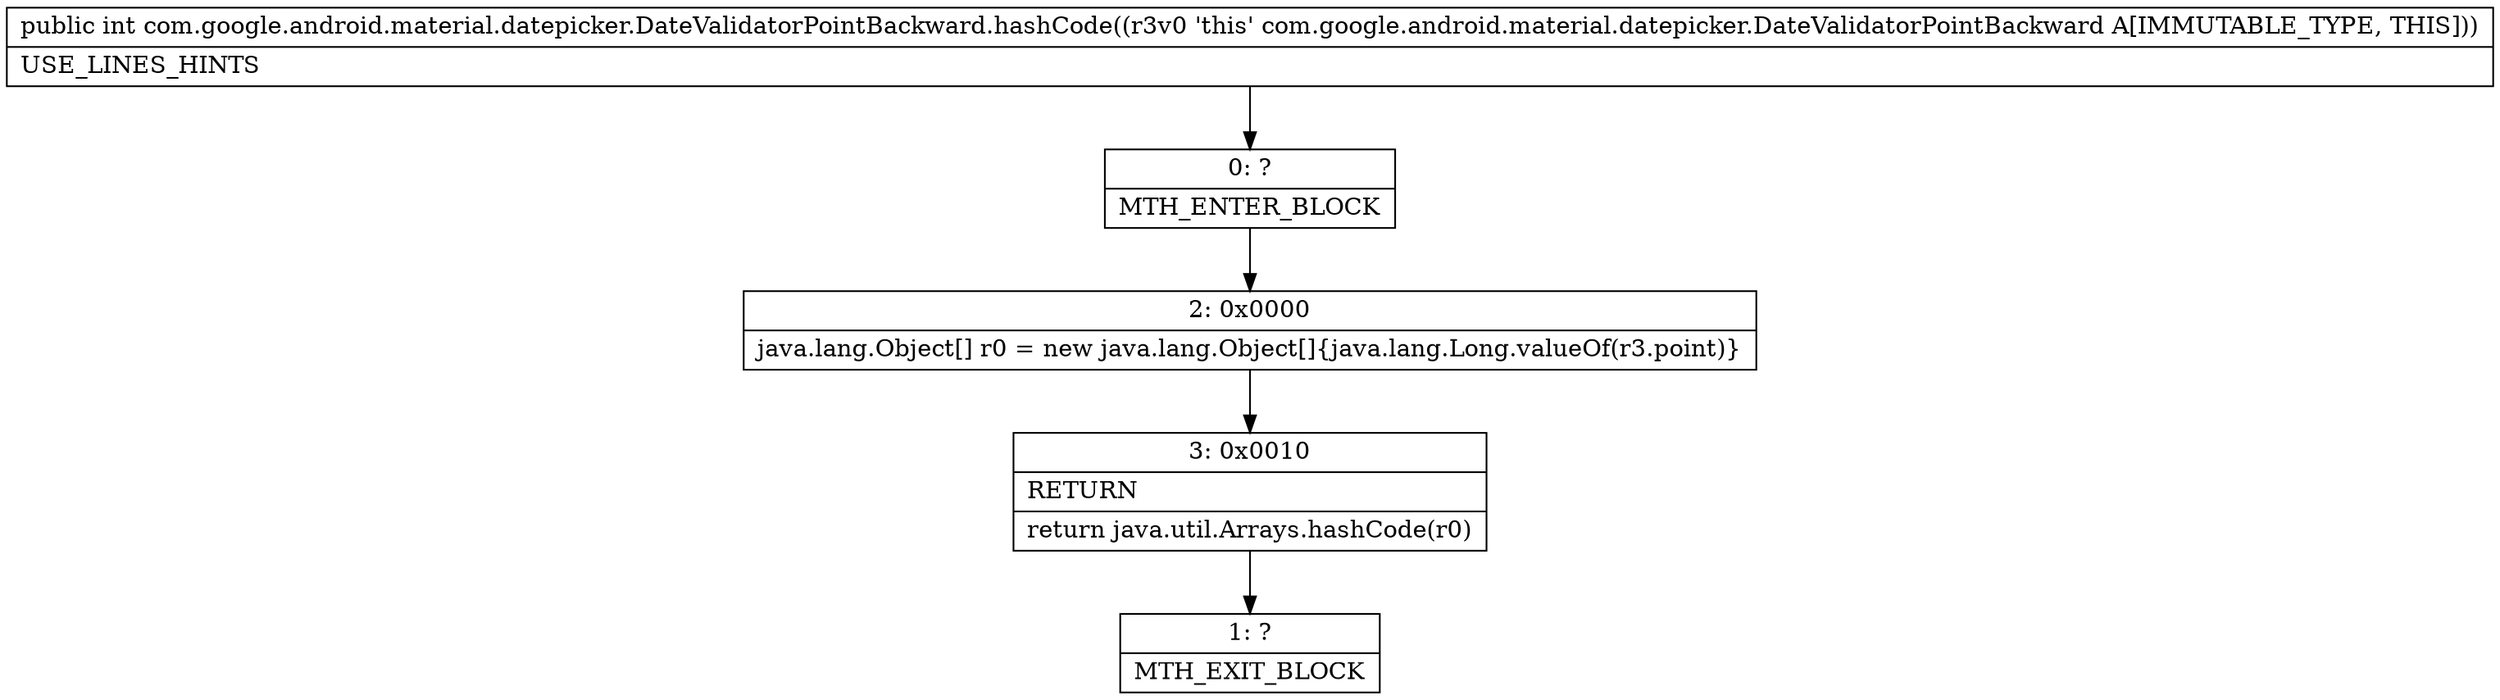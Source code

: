 digraph "CFG forcom.google.android.material.datepicker.DateValidatorPointBackward.hashCode()I" {
Node_0 [shape=record,label="{0\:\ ?|MTH_ENTER_BLOCK\l}"];
Node_2 [shape=record,label="{2\:\ 0x0000|java.lang.Object[] r0 = new java.lang.Object[]\{java.lang.Long.valueOf(r3.point)\}\l}"];
Node_3 [shape=record,label="{3\:\ 0x0010|RETURN\l|return java.util.Arrays.hashCode(r0)\l}"];
Node_1 [shape=record,label="{1\:\ ?|MTH_EXIT_BLOCK\l}"];
MethodNode[shape=record,label="{public int com.google.android.material.datepicker.DateValidatorPointBackward.hashCode((r3v0 'this' com.google.android.material.datepicker.DateValidatorPointBackward A[IMMUTABLE_TYPE, THIS]))  | USE_LINES_HINTS\l}"];
MethodNode -> Node_0;Node_0 -> Node_2;
Node_2 -> Node_3;
Node_3 -> Node_1;
}

